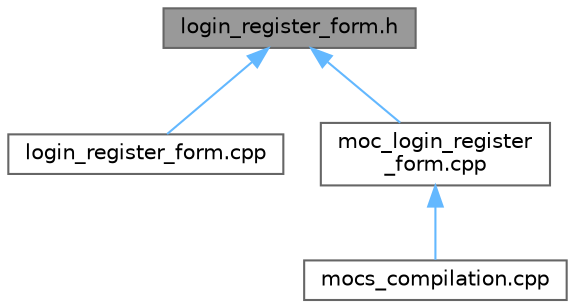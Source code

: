 digraph "login_register_form.h"
{
 // LATEX_PDF_SIZE
  bgcolor="transparent";
  edge [fontname=Helvetica,fontsize=10,labelfontname=Helvetica,labelfontsize=10];
  node [fontname=Helvetica,fontsize=10,shape=box,height=0.2,width=0.4];
  Node1 [id="Node000001",label="login_register_form.h",height=0.2,width=0.4,color="gray40", fillcolor="grey60", style="filled", fontcolor="black",tooltip=" "];
  Node1 -> Node2 [id="edge1_Node000001_Node000002",dir="back",color="steelblue1",style="solid",tooltip=" "];
  Node2 [id="Node000002",label="login_register_form.cpp",height=0.2,width=0.4,color="grey40", fillcolor="white", style="filled",URL="$login__register__form_8cpp.html",tooltip=" "];
  Node1 -> Node3 [id="edge2_Node000001_Node000003",dir="back",color="steelblue1",style="solid",tooltip=" "];
  Node3 [id="Node000003",label="moc_login_register\l_form.cpp",height=0.2,width=0.4,color="grey40", fillcolor="white", style="filled",URL="$moc__login__register__form_8cpp.html",tooltip=" "];
  Node3 -> Node4 [id="edge3_Node000003_Node000004",dir="back",color="steelblue1",style="solid",tooltip=" "];
  Node4 [id="Node000004",label="mocs_compilation.cpp",height=0.2,width=0.4,color="grey40", fillcolor="white", style="filled",URL="$ui_2_login_interface_2_login_interface__autogen_2mocs__compilation_8cpp.html",tooltip=" "];
}
